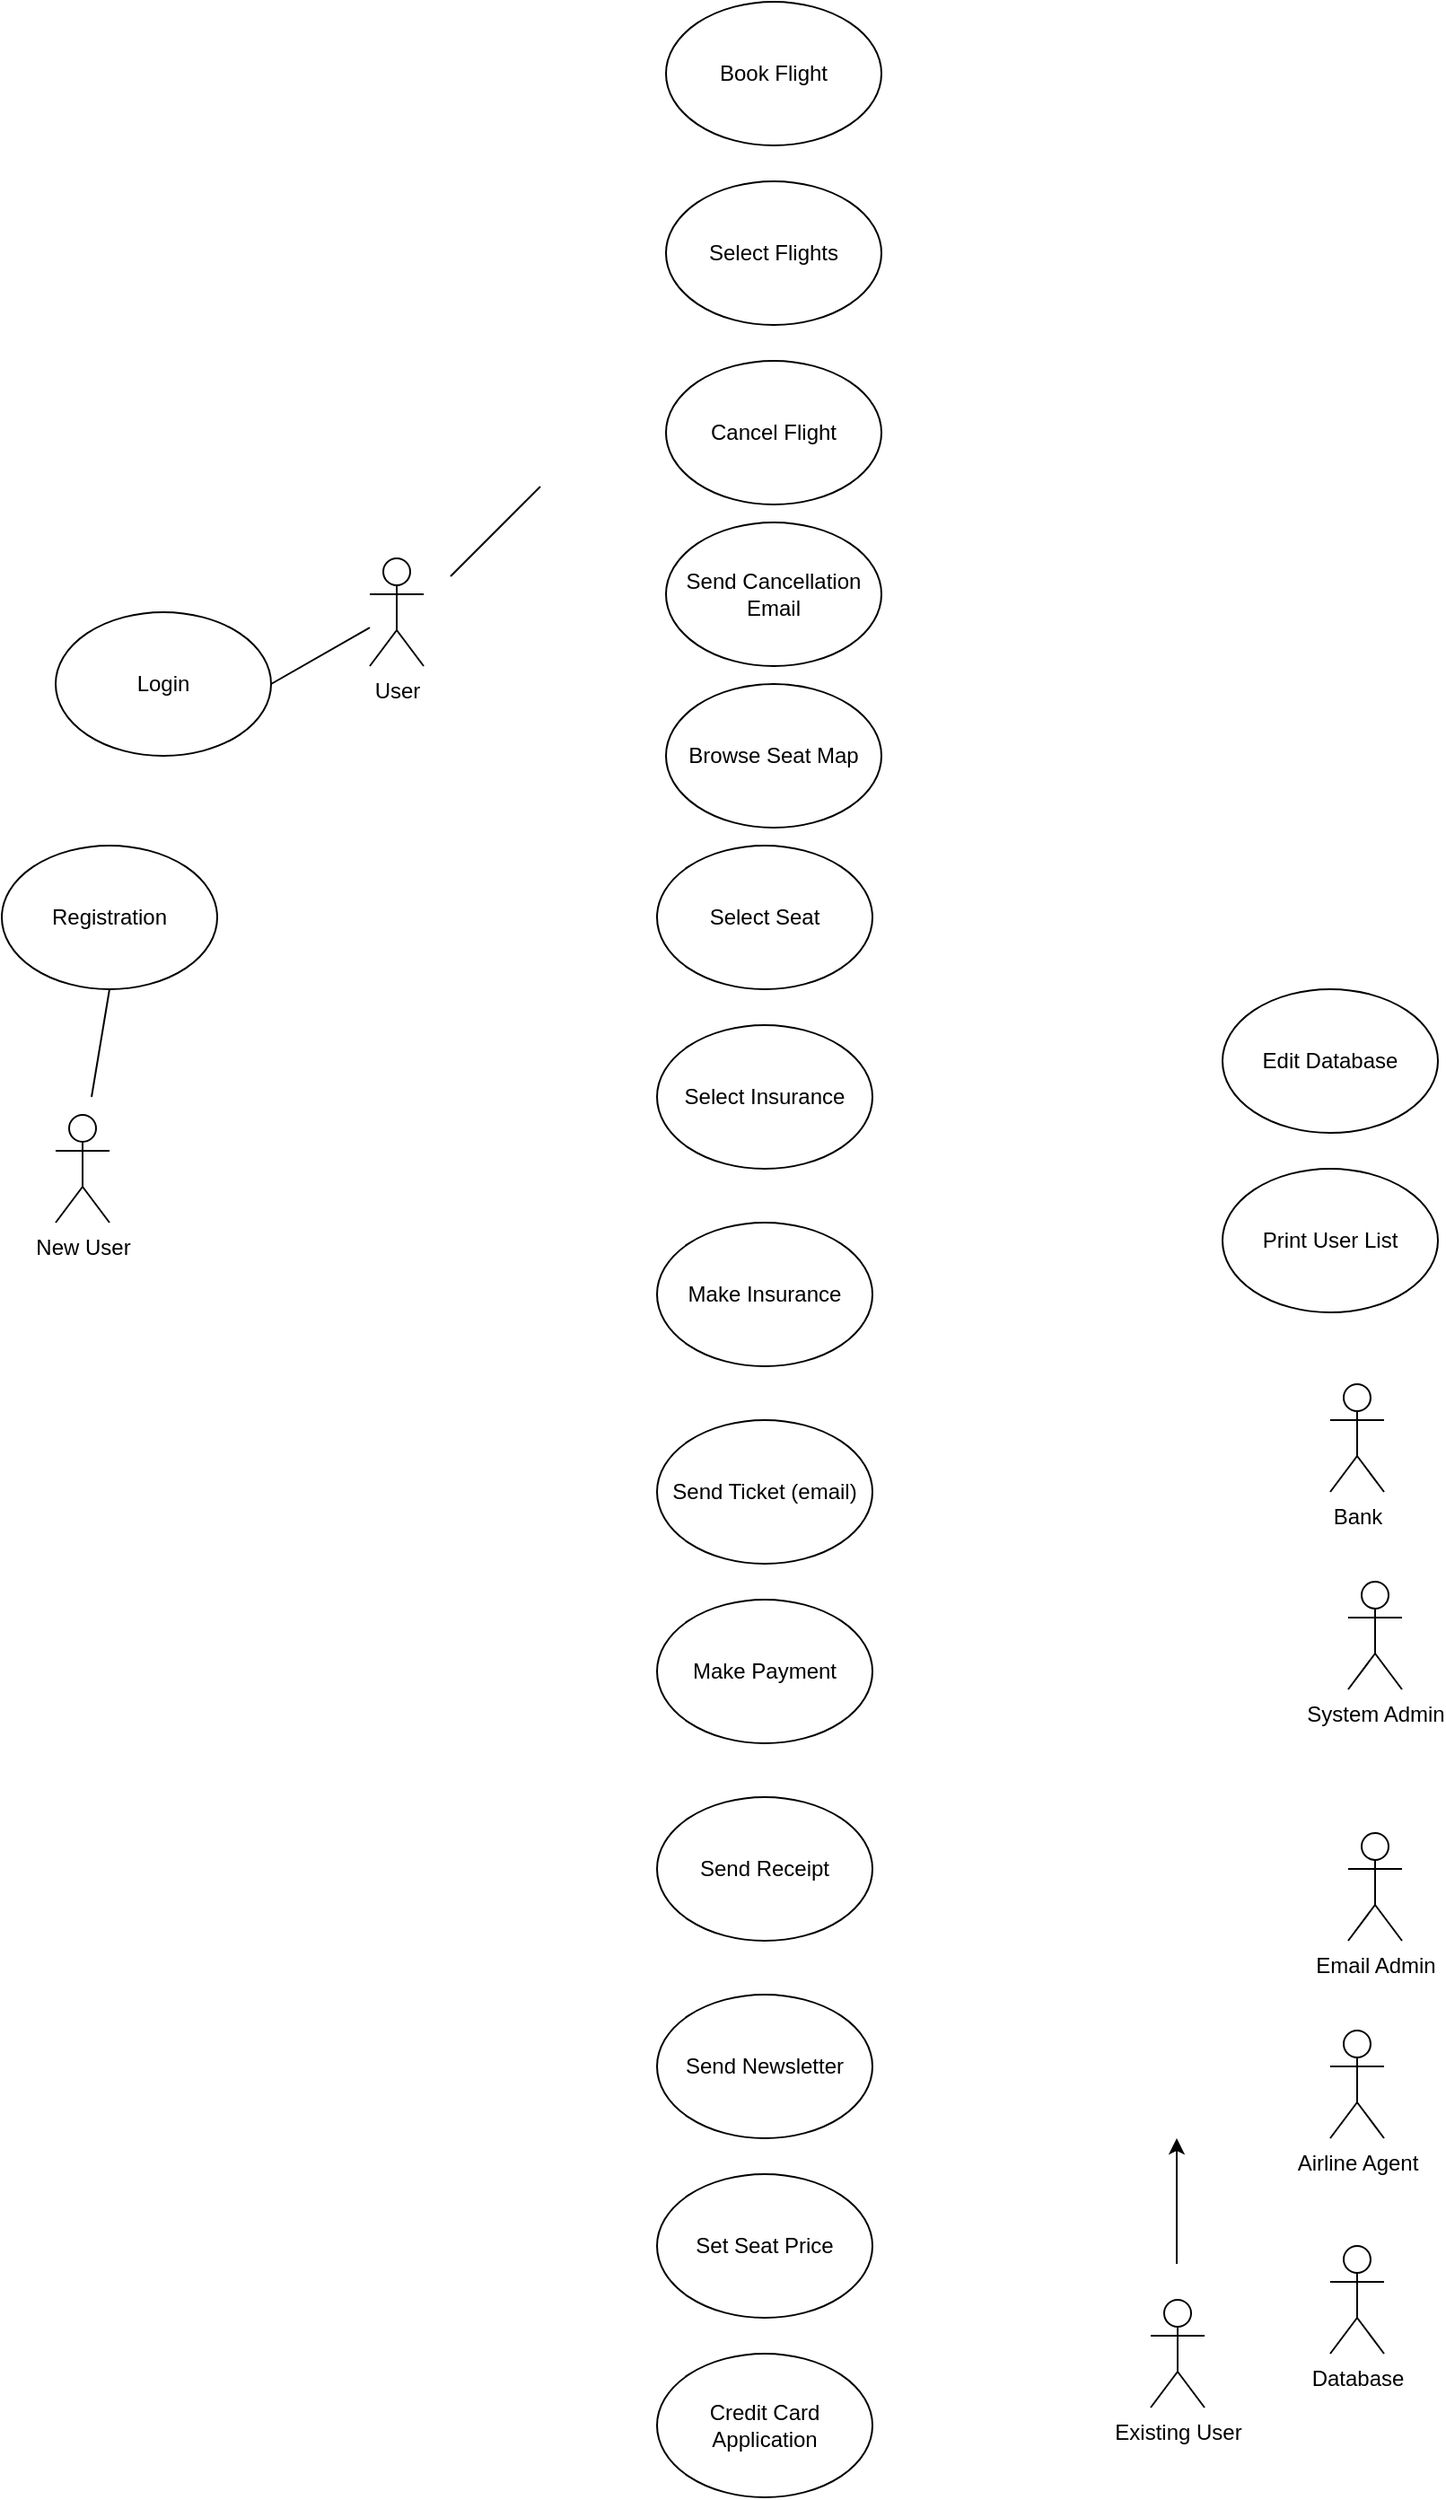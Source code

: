 <mxfile version="22.0.3" type="device">
  <diagram name="Page-1" id="StpSlfY3rpBkLnD2WQQ0">
    <mxGraphModel dx="1276" dy="614" grid="1" gridSize="10" guides="1" tooltips="1" connect="1" arrows="1" fold="1" page="1" pageScale="1" pageWidth="850" pageHeight="1100" math="0" shadow="0">
      <root>
        <mxCell id="0" />
        <mxCell id="1" parent="0" />
        <mxCell id="GNItqELm_zsXpws-zPew-1" value="User" style="shape=umlActor;verticalLabelPosition=bottom;verticalAlign=top;html=1;outlineConnect=0;" parent="1" vertex="1">
          <mxGeometry x="215" y="710" width="30" height="60" as="geometry" />
        </mxCell>
        <mxCell id="GNItqELm_zsXpws-zPew-2" value="Existing User" style="shape=umlActor;verticalLabelPosition=bottom;verticalAlign=top;html=1;outlineConnect=0;" parent="1" vertex="1">
          <mxGeometry x="650" y="1680" width="30" height="60" as="geometry" />
        </mxCell>
        <mxCell id="GNItqELm_zsXpws-zPew-3" value="Bank" style="shape=umlActor;verticalLabelPosition=bottom;verticalAlign=top;html=1;outlineConnect=0;" parent="1" vertex="1">
          <mxGeometry x="750" y="1170" width="30" height="60" as="geometry" />
        </mxCell>
        <mxCell id="GNItqELm_zsXpws-zPew-4" value="System Admin" style="shape=umlActor;verticalLabelPosition=bottom;verticalAlign=top;html=1;outlineConnect=0;" parent="1" vertex="1">
          <mxGeometry x="760" y="1280" width="30" height="60" as="geometry" />
        </mxCell>
        <mxCell id="GNItqELm_zsXpws-zPew-5" value="Login" style="ellipse;whiteSpace=wrap;html=1;" parent="1" vertex="1">
          <mxGeometry x="40" y="740" width="120" height="80" as="geometry" />
        </mxCell>
        <mxCell id="GNItqELm_zsXpws-zPew-11" value="Email Admin" style="shape=umlActor;verticalLabelPosition=bottom;verticalAlign=top;html=1;outlineConnect=0;" parent="1" vertex="1">
          <mxGeometry x="760" y="1420" width="30" height="60" as="geometry" />
        </mxCell>
        <mxCell id="GNItqELm_zsXpws-zPew-16" value="Book Flight" style="ellipse;whiteSpace=wrap;html=1;" parent="1" vertex="1">
          <mxGeometry x="380" y="400" width="120" height="80" as="geometry" />
        </mxCell>
        <mxCell id="5JrX3-N6ZL3WyslIG2HY-1" value="" style="endArrow=none;html=1;rounded=0;exitX=1;exitY=0.5;exitDx=0;exitDy=0;" parent="1" source="GNItqELm_zsXpws-zPew-5" target="GNItqELm_zsXpws-zPew-1" edge="1">
          <mxGeometry width="50" height="50" relative="1" as="geometry">
            <mxPoint x="620" y="520" as="sourcePoint" />
            <mxPoint x="270" y="710" as="targetPoint" />
          </mxGeometry>
        </mxCell>
        <mxCell id="5JrX3-N6ZL3WyslIG2HY-9" value="" style="endArrow=classic;html=1;rounded=0;" parent="1" edge="1">
          <mxGeometry width="50" height="50" relative="1" as="geometry">
            <mxPoint x="664.5" y="1660" as="sourcePoint" />
            <mxPoint x="664.5" y="1590" as="targetPoint" />
          </mxGeometry>
        </mxCell>
        <mxCell id="5JrX3-N6ZL3WyslIG2HY-10" value="New User" style="shape=umlActor;verticalLabelPosition=bottom;verticalAlign=top;html=1;outlineConnect=0;" parent="1" vertex="1">
          <mxGeometry x="40" y="1020" width="30" height="60" as="geometry" />
        </mxCell>
        <mxCell id="5JrX3-N6ZL3WyslIG2HY-11" value="Registration" style="ellipse;whiteSpace=wrap;html=1;" parent="1" vertex="1">
          <mxGeometry x="10" y="870" width="120" height="80" as="geometry" />
        </mxCell>
        <mxCell id="5JrX3-N6ZL3WyslIG2HY-14" value="Airline Agent" style="shape=umlActor;verticalLabelPosition=bottom;verticalAlign=top;html=1;outlineConnect=0;" parent="1" vertex="1">
          <mxGeometry x="750" y="1530" width="30" height="60" as="geometry" />
        </mxCell>
        <mxCell id="5JrX3-N6ZL3WyslIG2HY-18" value="" style="endArrow=none;html=1;rounded=0;" parent="1" edge="1">
          <mxGeometry width="50" height="50" relative="1" as="geometry">
            <mxPoint x="60" y="1010" as="sourcePoint" />
            <mxPoint x="70" y="950" as="targetPoint" />
          </mxGeometry>
        </mxCell>
        <mxCell id="5JrX3-N6ZL3WyslIG2HY-19" value="Select Flights" style="ellipse;whiteSpace=wrap;html=1;" parent="1" vertex="1">
          <mxGeometry x="380" y="500" width="120" height="80" as="geometry" />
        </mxCell>
        <mxCell id="5JrX3-N6ZL3WyslIG2HY-20" value="Browse Seat Map" style="ellipse;whiteSpace=wrap;html=1;" parent="1" vertex="1">
          <mxGeometry x="380" y="780" width="120" height="80" as="geometry" />
        </mxCell>
        <mxCell id="5JrX3-N6ZL3WyslIG2HY-21" value="Select Seat" style="ellipse;whiteSpace=wrap;html=1;" parent="1" vertex="1">
          <mxGeometry x="375" y="870" width="120" height="80" as="geometry" />
        </mxCell>
        <mxCell id="5JrX3-N6ZL3WyslIG2HY-22" value="Select Insurance" style="ellipse;whiteSpace=wrap;html=1;" parent="1" vertex="1">
          <mxGeometry x="375" y="970" width="120" height="80" as="geometry" />
        </mxCell>
        <mxCell id="5JrX3-N6ZL3WyslIG2HY-23" value="Make Insurance" style="ellipse;whiteSpace=wrap;html=1;" parent="1" vertex="1">
          <mxGeometry x="375" y="1080" width="120" height="80" as="geometry" />
        </mxCell>
        <mxCell id="5JrX3-N6ZL3WyslIG2HY-24" value="Make Payment" style="ellipse;whiteSpace=wrap;html=1;" parent="1" vertex="1">
          <mxGeometry x="375" y="1290" width="120" height="80" as="geometry" />
        </mxCell>
        <mxCell id="5JrX3-N6ZL3WyslIG2HY-25" value="Database" style="shape=umlActor;verticalLabelPosition=bottom;verticalAlign=top;html=1;outlineConnect=0;" parent="1" vertex="1">
          <mxGeometry x="750" y="1650" width="30" height="60" as="geometry" />
        </mxCell>
        <mxCell id="5JrX3-N6ZL3WyslIG2HY-29" value="Send Ticket (email)" style="ellipse;whiteSpace=wrap;html=1;" parent="1" vertex="1">
          <mxGeometry x="375" y="1190" width="120" height="80" as="geometry" />
        </mxCell>
        <mxCell id="5JrX3-N6ZL3WyslIG2HY-30" value="Send Receipt" style="ellipse;whiteSpace=wrap;html=1;" parent="1" vertex="1">
          <mxGeometry x="375" y="1400" width="120" height="80" as="geometry" />
        </mxCell>
        <mxCell id="5JrX3-N6ZL3WyslIG2HY-31" value="Cancel Flight" style="ellipse;whiteSpace=wrap;html=1;" parent="1" vertex="1">
          <mxGeometry x="380" y="600" width="120" height="80" as="geometry" />
        </mxCell>
        <mxCell id="5JrX3-N6ZL3WyslIG2HY-35" value="Send Cancellation Email" style="ellipse;whiteSpace=wrap;html=1;" parent="1" vertex="1">
          <mxGeometry x="380" y="690" width="120" height="80" as="geometry" />
        </mxCell>
        <mxCell id="5JrX3-N6ZL3WyslIG2HY-37" value="" style="endArrow=none;html=1;rounded=0;" parent="1" edge="1">
          <mxGeometry width="50" height="50" relative="1" as="geometry">
            <mxPoint x="260" y="720" as="sourcePoint" />
            <mxPoint x="310" y="670" as="targetPoint" />
          </mxGeometry>
        </mxCell>
        <mxCell id="5JrX3-N6ZL3WyslIG2HY-41" value="Edit Database" style="ellipse;whiteSpace=wrap;html=1;" parent="1" vertex="1">
          <mxGeometry x="690" y="950" width="120" height="80" as="geometry" />
        </mxCell>
        <mxCell id="5JrX3-N6ZL3WyslIG2HY-42" value="Print User List" style="ellipse;whiteSpace=wrap;html=1;" parent="1" vertex="1">
          <mxGeometry x="690" y="1050" width="120" height="80" as="geometry" />
        </mxCell>
        <mxCell id="5JrX3-N6ZL3WyslIG2HY-43" value="Send Newsletter" style="ellipse;whiteSpace=wrap;html=1;" parent="1" vertex="1">
          <mxGeometry x="375" y="1510" width="120" height="80" as="geometry" />
        </mxCell>
        <mxCell id="5JrX3-N6ZL3WyslIG2HY-44" value="Set Seat Price" style="ellipse;whiteSpace=wrap;html=1;" parent="1" vertex="1">
          <mxGeometry x="375" y="1610" width="120" height="80" as="geometry" />
        </mxCell>
        <mxCell id="5JrX3-N6ZL3WyslIG2HY-45" value="Credit Card Application" style="ellipse;whiteSpace=wrap;html=1;" parent="1" vertex="1">
          <mxGeometry x="375" y="1710" width="120" height="80" as="geometry" />
        </mxCell>
      </root>
    </mxGraphModel>
  </diagram>
</mxfile>
